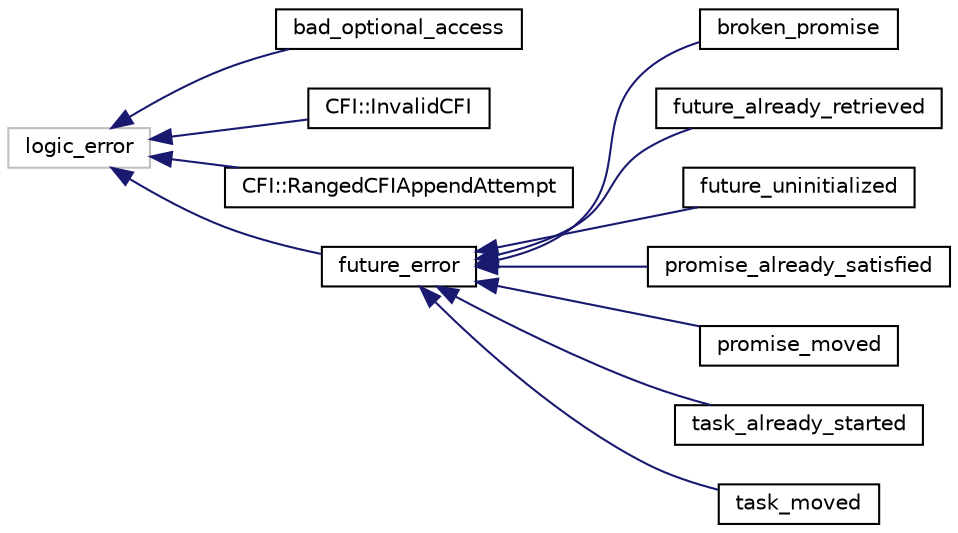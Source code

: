 digraph "Graphical Class Hierarchy"
{
  edge [fontname="Helvetica",fontsize="10",labelfontname="Helvetica",labelfontsize="10"];
  node [fontname="Helvetica",fontsize="10",shape=record];
  rankdir="LR";
  Node1 [label="logic_error",height=0.2,width=0.4,color="grey75", fillcolor="white", style="filled"];
  Node1 -> Node2 [dir="back",color="midnightblue",fontsize="10",style="solid",fontname="Helvetica"];
  Node2 [label="bad_optional_access",height=0.2,width=0.4,color="black", fillcolor="white", style="filled",URL="$classbad__optional__access.xhtml"];
  Node1 -> Node3 [dir="back",color="midnightblue",fontsize="10",style="solid",fontname="Helvetica"];
  Node3 [label="CFI::InvalidCFI",height=0.2,width=0.4,color="black", fillcolor="white", style="filled",URL="$class_c_f_i_1_1_invalid_c_f_i.xhtml",tooltip="The exception thrown when an invalid CFI string is encountered."];
  Node1 -> Node4 [dir="back",color="midnightblue",fontsize="10",style="solid",fontname="Helvetica"];
  Node4 [label="CFI::RangedCFIAppendAttempt",height=0.2,width=0.4,color="black", fillcolor="white", style="filled",URL="$class_c_f_i_1_1_ranged_c_f_i_append_attempt.xhtml",tooltip="An attempt was made to append components to a ranged CFI, which is not valid."];
  Node1 -> Node5 [dir="back",color="midnightblue",fontsize="10",style="solid",fontname="Helvetica"];
  Node5 [label="future_error",height=0.2,width=0.4,color="black", fillcolor="white", style="filled",URL="$classfuture__error.xhtml"];
  Node5 -> Node6 [dir="back",color="midnightblue",fontsize="10",style="solid",fontname="Helvetica"];
  Node6 [label="broken_promise",height=0.2,width=0.4,color="black", fillcolor="white", style="filled",URL="$classbroken__promise.xhtml"];
  Node5 -> Node7 [dir="back",color="midnightblue",fontsize="10",style="solid",fontname="Helvetica"];
  Node7 [label="future_already_retrieved",height=0.2,width=0.4,color="black", fillcolor="white", style="filled",URL="$classfuture__already__retrieved.xhtml"];
  Node5 -> Node8 [dir="back",color="midnightblue",fontsize="10",style="solid",fontname="Helvetica"];
  Node8 [label="future_uninitialized",height=0.2,width=0.4,color="black", fillcolor="white", style="filled",URL="$classfuture__uninitialized.xhtml"];
  Node5 -> Node9 [dir="back",color="midnightblue",fontsize="10",style="solid",fontname="Helvetica"];
  Node9 [label="promise_already_satisfied",height=0.2,width=0.4,color="black", fillcolor="white", style="filled",URL="$classpromise__already__satisfied.xhtml"];
  Node5 -> Node10 [dir="back",color="midnightblue",fontsize="10",style="solid",fontname="Helvetica"];
  Node10 [label="promise_moved",height=0.2,width=0.4,color="black", fillcolor="white", style="filled",URL="$classpromise__moved.xhtml"];
  Node5 -> Node11 [dir="back",color="midnightblue",fontsize="10",style="solid",fontname="Helvetica"];
  Node11 [label="task_already_started",height=0.2,width=0.4,color="black", fillcolor="white", style="filled",URL="$classtask__already__started.xhtml"];
  Node5 -> Node12 [dir="back",color="midnightblue",fontsize="10",style="solid",fontname="Helvetica"];
  Node12 [label="task_moved",height=0.2,width=0.4,color="black", fillcolor="white", style="filled",URL="$classtask__moved.xhtml"];
}
